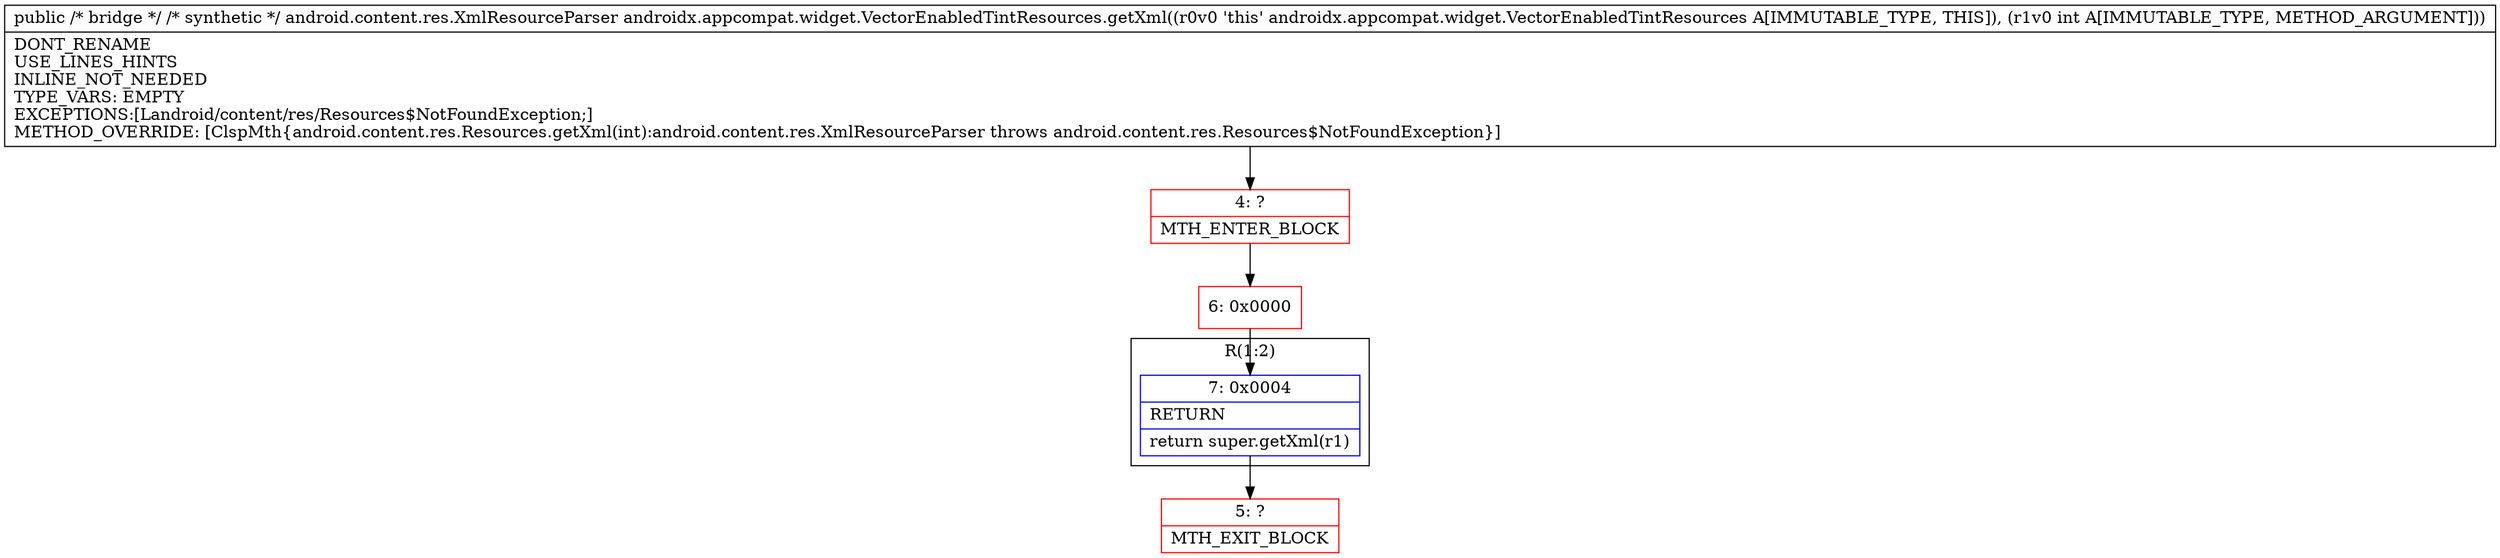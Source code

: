 digraph "CFG forandroidx.appcompat.widget.VectorEnabledTintResources.getXml(I)Landroid\/content\/res\/XmlResourceParser;" {
subgraph cluster_Region_1822293908 {
label = "R(1:2)";
node [shape=record,color=blue];
Node_7 [shape=record,label="{7\:\ 0x0004|RETURN\l|return super.getXml(r1)\l}"];
}
Node_4 [shape=record,color=red,label="{4\:\ ?|MTH_ENTER_BLOCK\l}"];
Node_6 [shape=record,color=red,label="{6\:\ 0x0000}"];
Node_5 [shape=record,color=red,label="{5\:\ ?|MTH_EXIT_BLOCK\l}"];
MethodNode[shape=record,label="{public \/* bridge *\/ \/* synthetic *\/ android.content.res.XmlResourceParser androidx.appcompat.widget.VectorEnabledTintResources.getXml((r0v0 'this' androidx.appcompat.widget.VectorEnabledTintResources A[IMMUTABLE_TYPE, THIS]), (r1v0 int A[IMMUTABLE_TYPE, METHOD_ARGUMENT]))  | DONT_RENAME\lUSE_LINES_HINTS\lINLINE_NOT_NEEDED\lTYPE_VARS: EMPTY\lEXCEPTIONS:[Landroid\/content\/res\/Resources$NotFoundException;]\lMETHOD_OVERRIDE: [ClspMth\{android.content.res.Resources.getXml(int):android.content.res.XmlResourceParser throws android.content.res.Resources$NotFoundException\}]\l}"];
MethodNode -> Node_4;Node_7 -> Node_5;
Node_4 -> Node_6;
Node_6 -> Node_7;
}

